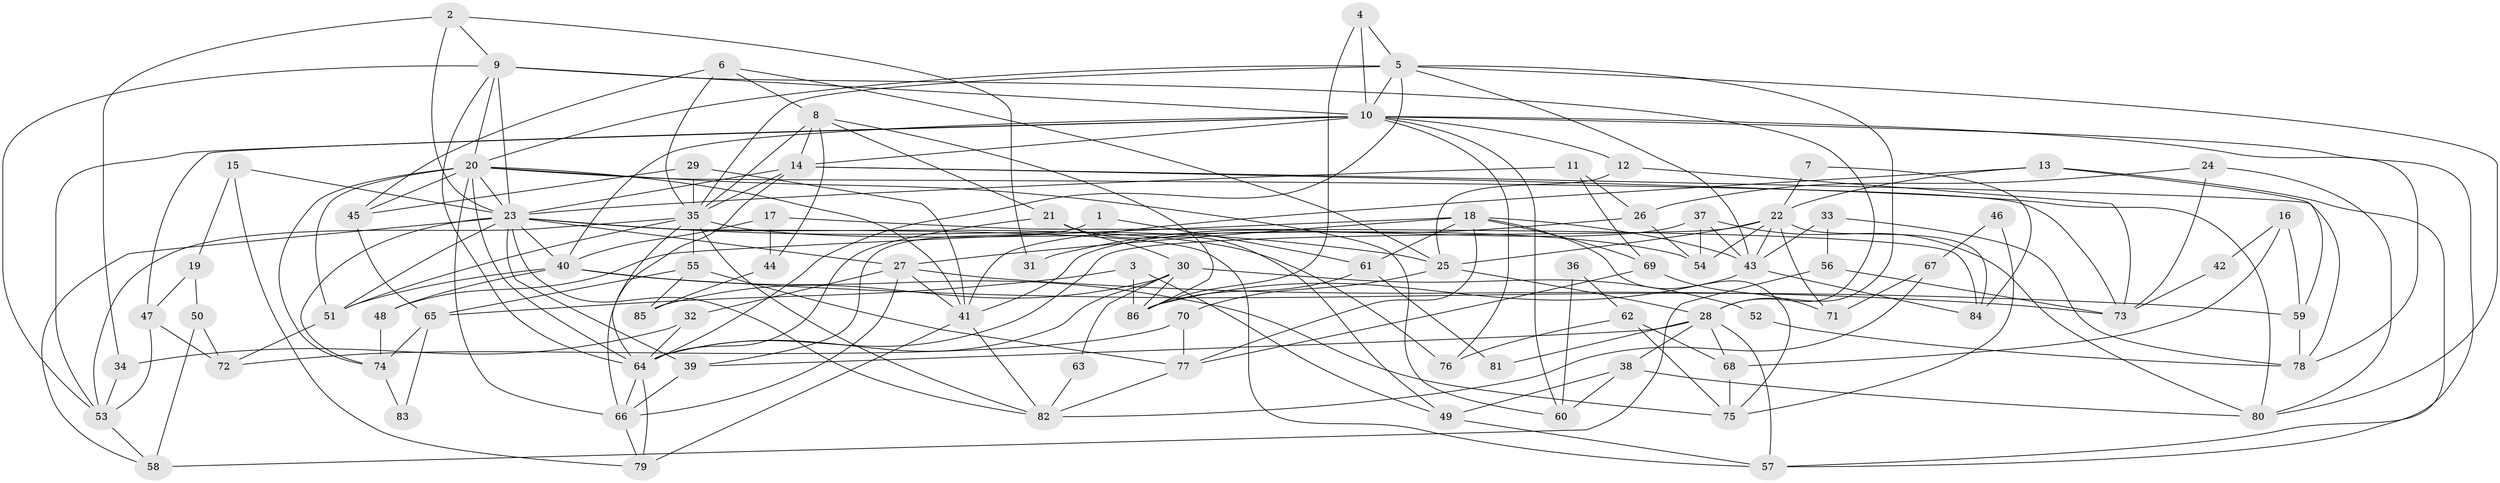 // original degree distribution, {2: 0.09836065573770492, 4: 0.3114754098360656, 3: 0.30327868852459017, 7: 0.04918032786885246, 8: 0.00819672131147541, 6: 0.09016393442622951, 5: 0.13934426229508196}
// Generated by graph-tools (version 1.1) at 2025/50/03/04/25 22:50:59]
// undirected, 86 vertices, 199 edges
graph export_dot {
  node [color=gray90,style=filled];
  1;
  2;
  3;
  4;
  5;
  6;
  7;
  8;
  9;
  10;
  11;
  12;
  13;
  14;
  15;
  16;
  17;
  18;
  19;
  20;
  21;
  22;
  23;
  24;
  25;
  26;
  27;
  28;
  29;
  30;
  31;
  32;
  33;
  34;
  35;
  36;
  37;
  38;
  39;
  40;
  41;
  42;
  43;
  44;
  45;
  46;
  47;
  48;
  49;
  50;
  51;
  52;
  53;
  54;
  55;
  56;
  57;
  58;
  59;
  60;
  61;
  62;
  63;
  64;
  65;
  66;
  67;
  68;
  69;
  70;
  71;
  72;
  73;
  74;
  75;
  76;
  77;
  78;
  79;
  80;
  81;
  82;
  83;
  84;
  85;
  86;
  1 -- 39 [weight=1.0];
  1 -- 61 [weight=1.0];
  2 -- 9 [weight=1.0];
  2 -- 23 [weight=1.0];
  2 -- 31 [weight=1.0];
  2 -- 34 [weight=1.0];
  3 -- 49 [weight=1.0];
  3 -- 65 [weight=1.0];
  3 -- 86 [weight=1.0];
  4 -- 5 [weight=1.0];
  4 -- 10 [weight=1.0];
  4 -- 86 [weight=1.0];
  5 -- 10 [weight=1.0];
  5 -- 20 [weight=1.0];
  5 -- 28 [weight=1.0];
  5 -- 35 [weight=2.0];
  5 -- 43 [weight=1.0];
  5 -- 64 [weight=1.0];
  5 -- 80 [weight=1.0];
  6 -- 8 [weight=1.0];
  6 -- 25 [weight=1.0];
  6 -- 35 [weight=1.0];
  6 -- 45 [weight=1.0];
  7 -- 22 [weight=1.0];
  7 -- 84 [weight=1.0];
  8 -- 14 [weight=1.0];
  8 -- 21 [weight=1.0];
  8 -- 35 [weight=1.0];
  8 -- 44 [weight=1.0];
  8 -- 86 [weight=1.0];
  9 -- 10 [weight=1.0];
  9 -- 20 [weight=1.0];
  9 -- 23 [weight=1.0];
  9 -- 28 [weight=2.0];
  9 -- 53 [weight=1.0];
  9 -- 64 [weight=1.0];
  10 -- 12 [weight=2.0];
  10 -- 14 [weight=1.0];
  10 -- 40 [weight=1.0];
  10 -- 47 [weight=1.0];
  10 -- 53 [weight=1.0];
  10 -- 57 [weight=1.0];
  10 -- 60 [weight=1.0];
  10 -- 76 [weight=1.0];
  10 -- 78 [weight=1.0];
  11 -- 23 [weight=1.0];
  11 -- 26 [weight=1.0];
  11 -- 69 [weight=1.0];
  12 -- 25 [weight=1.0];
  12 -- 73 [weight=1.0];
  13 -- 22 [weight=1.0];
  13 -- 41 [weight=1.0];
  13 -- 57 [weight=1.0];
  13 -- 59 [weight=1.0];
  14 -- 23 [weight=1.0];
  14 -- 35 [weight=1.0];
  14 -- 66 [weight=1.0];
  14 -- 78 [weight=1.0];
  14 -- 80 [weight=1.0];
  15 -- 19 [weight=1.0];
  15 -- 23 [weight=1.0];
  15 -- 79 [weight=1.0];
  16 -- 42 [weight=1.0];
  16 -- 59 [weight=1.0];
  16 -- 68 [weight=1.0];
  17 -- 40 [weight=1.0];
  17 -- 44 [weight=1.0];
  17 -- 84 [weight=1.0];
  18 -- 27 [weight=1.0];
  18 -- 43 [weight=1.0];
  18 -- 48 [weight=1.0];
  18 -- 61 [weight=1.0];
  18 -- 69 [weight=1.0];
  18 -- 75 [weight=1.0];
  18 -- 77 [weight=1.0];
  19 -- 47 [weight=1.0];
  19 -- 50 [weight=1.0];
  20 -- 23 [weight=1.0];
  20 -- 41 [weight=1.0];
  20 -- 45 [weight=1.0];
  20 -- 51 [weight=1.0];
  20 -- 60 [weight=1.0];
  20 -- 64 [weight=1.0];
  20 -- 66 [weight=1.0];
  20 -- 73 [weight=1.0];
  20 -- 74 [weight=1.0];
  21 -- 30 [weight=1.0];
  21 -- 49 [weight=1.0];
  21 -- 64 [weight=1.0];
  22 -- 25 [weight=1.0];
  22 -- 43 [weight=1.0];
  22 -- 54 [weight=1.0];
  22 -- 64 [weight=1.0];
  22 -- 71 [weight=1.0];
  22 -- 84 [weight=1.0];
  23 -- 25 [weight=1.0];
  23 -- 27 [weight=1.0];
  23 -- 39 [weight=2.0];
  23 -- 40 [weight=1.0];
  23 -- 51 [weight=1.0];
  23 -- 57 [weight=1.0];
  23 -- 58 [weight=1.0];
  23 -- 74 [weight=1.0];
  23 -- 76 [weight=1.0];
  23 -- 82 [weight=1.0];
  24 -- 26 [weight=1.0];
  24 -- 73 [weight=1.0];
  24 -- 80 [weight=1.0];
  25 -- 28 [weight=1.0];
  25 -- 70 [weight=1.0];
  26 -- 31 [weight=1.0];
  26 -- 54 [weight=1.0];
  27 -- 32 [weight=1.0];
  27 -- 41 [weight=1.0];
  27 -- 66 [weight=1.0];
  27 -- 73 [weight=1.0];
  28 -- 38 [weight=1.0];
  28 -- 39 [weight=1.0];
  28 -- 57 [weight=1.0];
  28 -- 68 [weight=1.0];
  28 -- 81 [weight=1.0];
  29 -- 35 [weight=1.0];
  29 -- 41 [weight=1.0];
  29 -- 45 [weight=1.0];
  30 -- 52 [weight=1.0];
  30 -- 63 [weight=1.0];
  30 -- 64 [weight=1.0];
  30 -- 85 [weight=1.0];
  30 -- 86 [weight=2.0];
  32 -- 34 [weight=1.0];
  32 -- 64 [weight=1.0];
  33 -- 43 [weight=1.0];
  33 -- 56 [weight=1.0];
  33 -- 78 [weight=1.0];
  34 -- 53 [weight=1.0];
  35 -- 51 [weight=1.0];
  35 -- 53 [weight=1.0];
  35 -- 54 [weight=1.0];
  35 -- 55 [weight=1.0];
  35 -- 64 [weight=1.0];
  35 -- 82 [weight=1.0];
  36 -- 60 [weight=1.0];
  36 -- 62 [weight=1.0];
  37 -- 41 [weight=1.0];
  37 -- 43 [weight=1.0];
  37 -- 54 [weight=1.0];
  37 -- 80 [weight=1.0];
  38 -- 49 [weight=1.0];
  38 -- 60 [weight=1.0];
  38 -- 80 [weight=1.0];
  39 -- 66 [weight=1.0];
  40 -- 48 [weight=1.0];
  40 -- 51 [weight=1.0];
  40 -- 59 [weight=1.0];
  40 -- 75 [weight=1.0];
  41 -- 79 [weight=1.0];
  41 -- 82 [weight=1.0];
  42 -- 73 [weight=1.0];
  43 -- 84 [weight=1.0];
  43 -- 86 [weight=1.0];
  44 -- 85 [weight=1.0];
  45 -- 65 [weight=1.0];
  46 -- 67 [weight=1.0];
  46 -- 75 [weight=1.0];
  47 -- 53 [weight=1.0];
  47 -- 72 [weight=1.0];
  48 -- 74 [weight=1.0];
  49 -- 57 [weight=1.0];
  50 -- 58 [weight=1.0];
  50 -- 72 [weight=1.0];
  51 -- 72 [weight=1.0];
  52 -- 78 [weight=1.0];
  53 -- 58 [weight=1.0];
  55 -- 65 [weight=1.0];
  55 -- 77 [weight=1.0];
  55 -- 85 [weight=1.0];
  56 -- 58 [weight=1.0];
  56 -- 73 [weight=1.0];
  59 -- 78 [weight=1.0];
  61 -- 81 [weight=1.0];
  61 -- 86 [weight=1.0];
  62 -- 68 [weight=1.0];
  62 -- 75 [weight=1.0];
  62 -- 76 [weight=1.0];
  63 -- 82 [weight=1.0];
  64 -- 66 [weight=1.0];
  64 -- 79 [weight=1.0];
  65 -- 74 [weight=1.0];
  65 -- 83 [weight=1.0];
  66 -- 79 [weight=1.0];
  67 -- 71 [weight=1.0];
  67 -- 82 [weight=1.0];
  68 -- 75 [weight=1.0];
  69 -- 71 [weight=1.0];
  69 -- 77 [weight=1.0];
  70 -- 72 [weight=1.0];
  70 -- 77 [weight=1.0];
  74 -- 83 [weight=1.0];
  77 -- 82 [weight=1.0];
}
